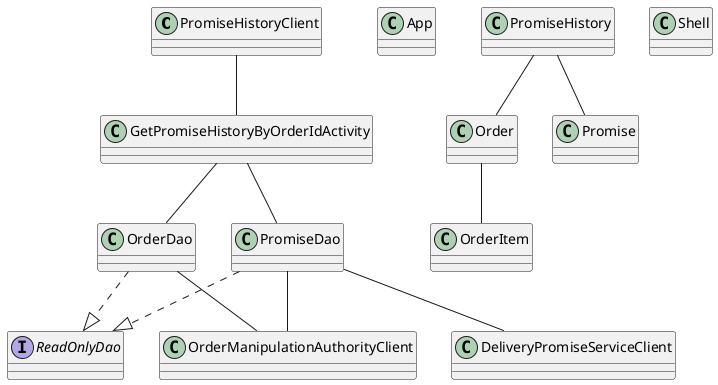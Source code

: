 @startuml
class PromiseHistoryClient
class GetPromiseHistoryByOrderIdActivity
class OrderDao
class PromiseDao
class OrderManipulationAuthorityClient
class DeliveryPromiseServiceClient
class App
class Order
class OrderItem
class Promise
class PromiseHistory
class Shell
interface ReadOnlyDao

PromiseHistoryClient -- GetPromiseHistoryByOrderIdActivity
GetPromiseHistoryByOrderIdActivity -- PromiseDao
GetPromiseHistoryByOrderIdActivity -- OrderDao
PromiseDao -- DeliveryPromiseServiceClient
PromiseDao -- OrderManipulationAuthorityClient
OrderDao -- OrderManipulationAuthorityClient
PromiseHistory -- Order
PromiseHistory -- Promise
Order -- OrderItem

OrderDao ..|> ReadOnlyDao
PromiseDao ..|> ReadOnlyDao


@enduml

